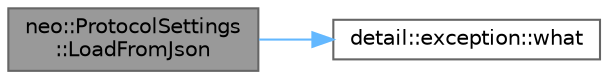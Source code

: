 digraph "neo::ProtocolSettings::LoadFromJson"
{
 // LATEX_PDF_SIZE
  bgcolor="transparent";
  edge [fontname=Helvetica,fontsize=10,labelfontname=Helvetica,labelfontsize=10];
  node [fontname=Helvetica,fontsize=10,shape=box,height=0.2,width=0.4];
  rankdir="LR";
  Node1 [id="Node000001",label="neo::ProtocolSettings\l::LoadFromJson",height=0.2,width=0.4,color="gray40", fillcolor="grey60", style="filled", fontcolor="black",tooltip="Loads protocol settings from a JSON string."];
  Node1 -> Node2 [id="edge1_Node000001_Node000002",color="steelblue1",style="solid",tooltip=" "];
  Node2 [id="Node000002",label="detail::exception::what",height=0.2,width=0.4,color="grey40", fillcolor="white", style="filled",URL="$classdetail_1_1exception.html#ae75d7315f5f2d85958da6d961375caf0",tooltip="returns the explanatory string"];
}
